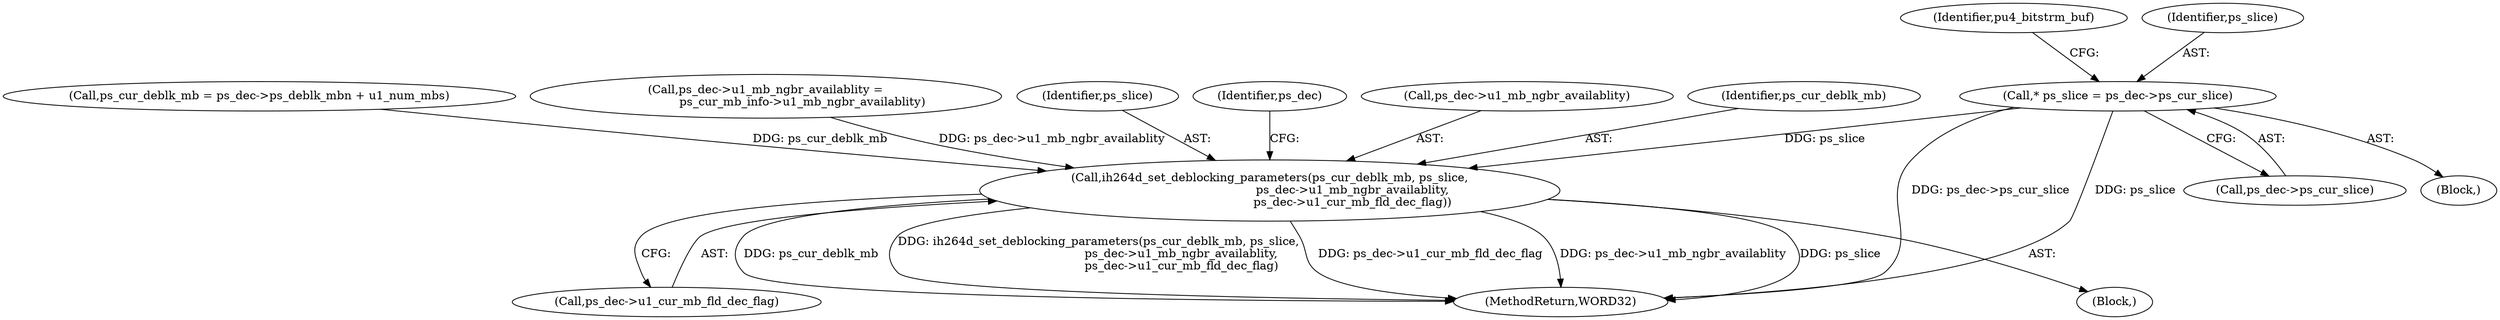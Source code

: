 digraph "0_Android_a78887bcffbc2995cf9ed72e0697acf560875e9e_1@pointer" {
"1000164" [label="(Call,* ps_slice = ps_dec->ps_cur_slice)"];
"1001074" [label="(Call,ih264d_set_deblocking_parameters(ps_cur_deblk_mb, ps_slice,\n                                             ps_dec->u1_mb_ngbr_availablity,\n                                             ps_dec->u1_cur_mb_fld_dec_flag))"];
"1001074" [label="(Call,ih264d_set_deblocking_parameters(ps_cur_deblk_mb, ps_slice,\n                                             ps_dec->u1_mb_ngbr_availablity,\n                                             ps_dec->u1_cur_mb_fld_dec_flag))"];
"1000166" [label="(Call,ps_dec->ps_cur_slice)"];
"1001032" [label="(Call,ps_cur_deblk_mb = ps_dec->ps_deblk_mbn + u1_num_mbs)"];
"1000573" [label="(Call,ps_dec->u1_mb_ngbr_availablity =\n                    ps_cur_mb_info->u1_mb_ngbr_availablity)"];
"1000171" [label="(Identifier,pu4_bitstrm_buf)"];
"1001080" [label="(Call,ps_dec->u1_cur_mb_fld_dec_flag)"];
"1001076" [label="(Identifier,ps_slice)"];
"1000165" [label="(Identifier,ps_slice)"];
"1001085" [label="(Identifier,ps_dec)"];
"1000164" [label="(Call,* ps_slice = ps_dec->ps_cur_slice)"];
"1001350" [label="(MethodReturn,WORD32)"];
"1001073" [label="(Block,)"];
"1000136" [label="(Block,)"];
"1001077" [label="(Call,ps_dec->u1_mb_ngbr_availablity)"];
"1001075" [label="(Identifier,ps_cur_deblk_mb)"];
"1000164" -> "1000136"  [label="AST: "];
"1000164" -> "1000166"  [label="CFG: "];
"1000165" -> "1000164"  [label="AST: "];
"1000166" -> "1000164"  [label="AST: "];
"1000171" -> "1000164"  [label="CFG: "];
"1000164" -> "1001350"  [label="DDG: ps_dec->ps_cur_slice"];
"1000164" -> "1001350"  [label="DDG: ps_slice"];
"1000164" -> "1001074"  [label="DDG: ps_slice"];
"1001074" -> "1001073"  [label="AST: "];
"1001074" -> "1001080"  [label="CFG: "];
"1001075" -> "1001074"  [label="AST: "];
"1001076" -> "1001074"  [label="AST: "];
"1001077" -> "1001074"  [label="AST: "];
"1001080" -> "1001074"  [label="AST: "];
"1001085" -> "1001074"  [label="CFG: "];
"1001074" -> "1001350"  [label="DDG: ps_cur_deblk_mb"];
"1001074" -> "1001350"  [label="DDG: ih264d_set_deblocking_parameters(ps_cur_deblk_mb, ps_slice,\n                                             ps_dec->u1_mb_ngbr_availablity,\n                                             ps_dec->u1_cur_mb_fld_dec_flag)"];
"1001074" -> "1001350"  [label="DDG: ps_dec->u1_cur_mb_fld_dec_flag"];
"1001074" -> "1001350"  [label="DDG: ps_dec->u1_mb_ngbr_availablity"];
"1001074" -> "1001350"  [label="DDG: ps_slice"];
"1001032" -> "1001074"  [label="DDG: ps_cur_deblk_mb"];
"1000573" -> "1001074"  [label="DDG: ps_dec->u1_mb_ngbr_availablity"];
}
